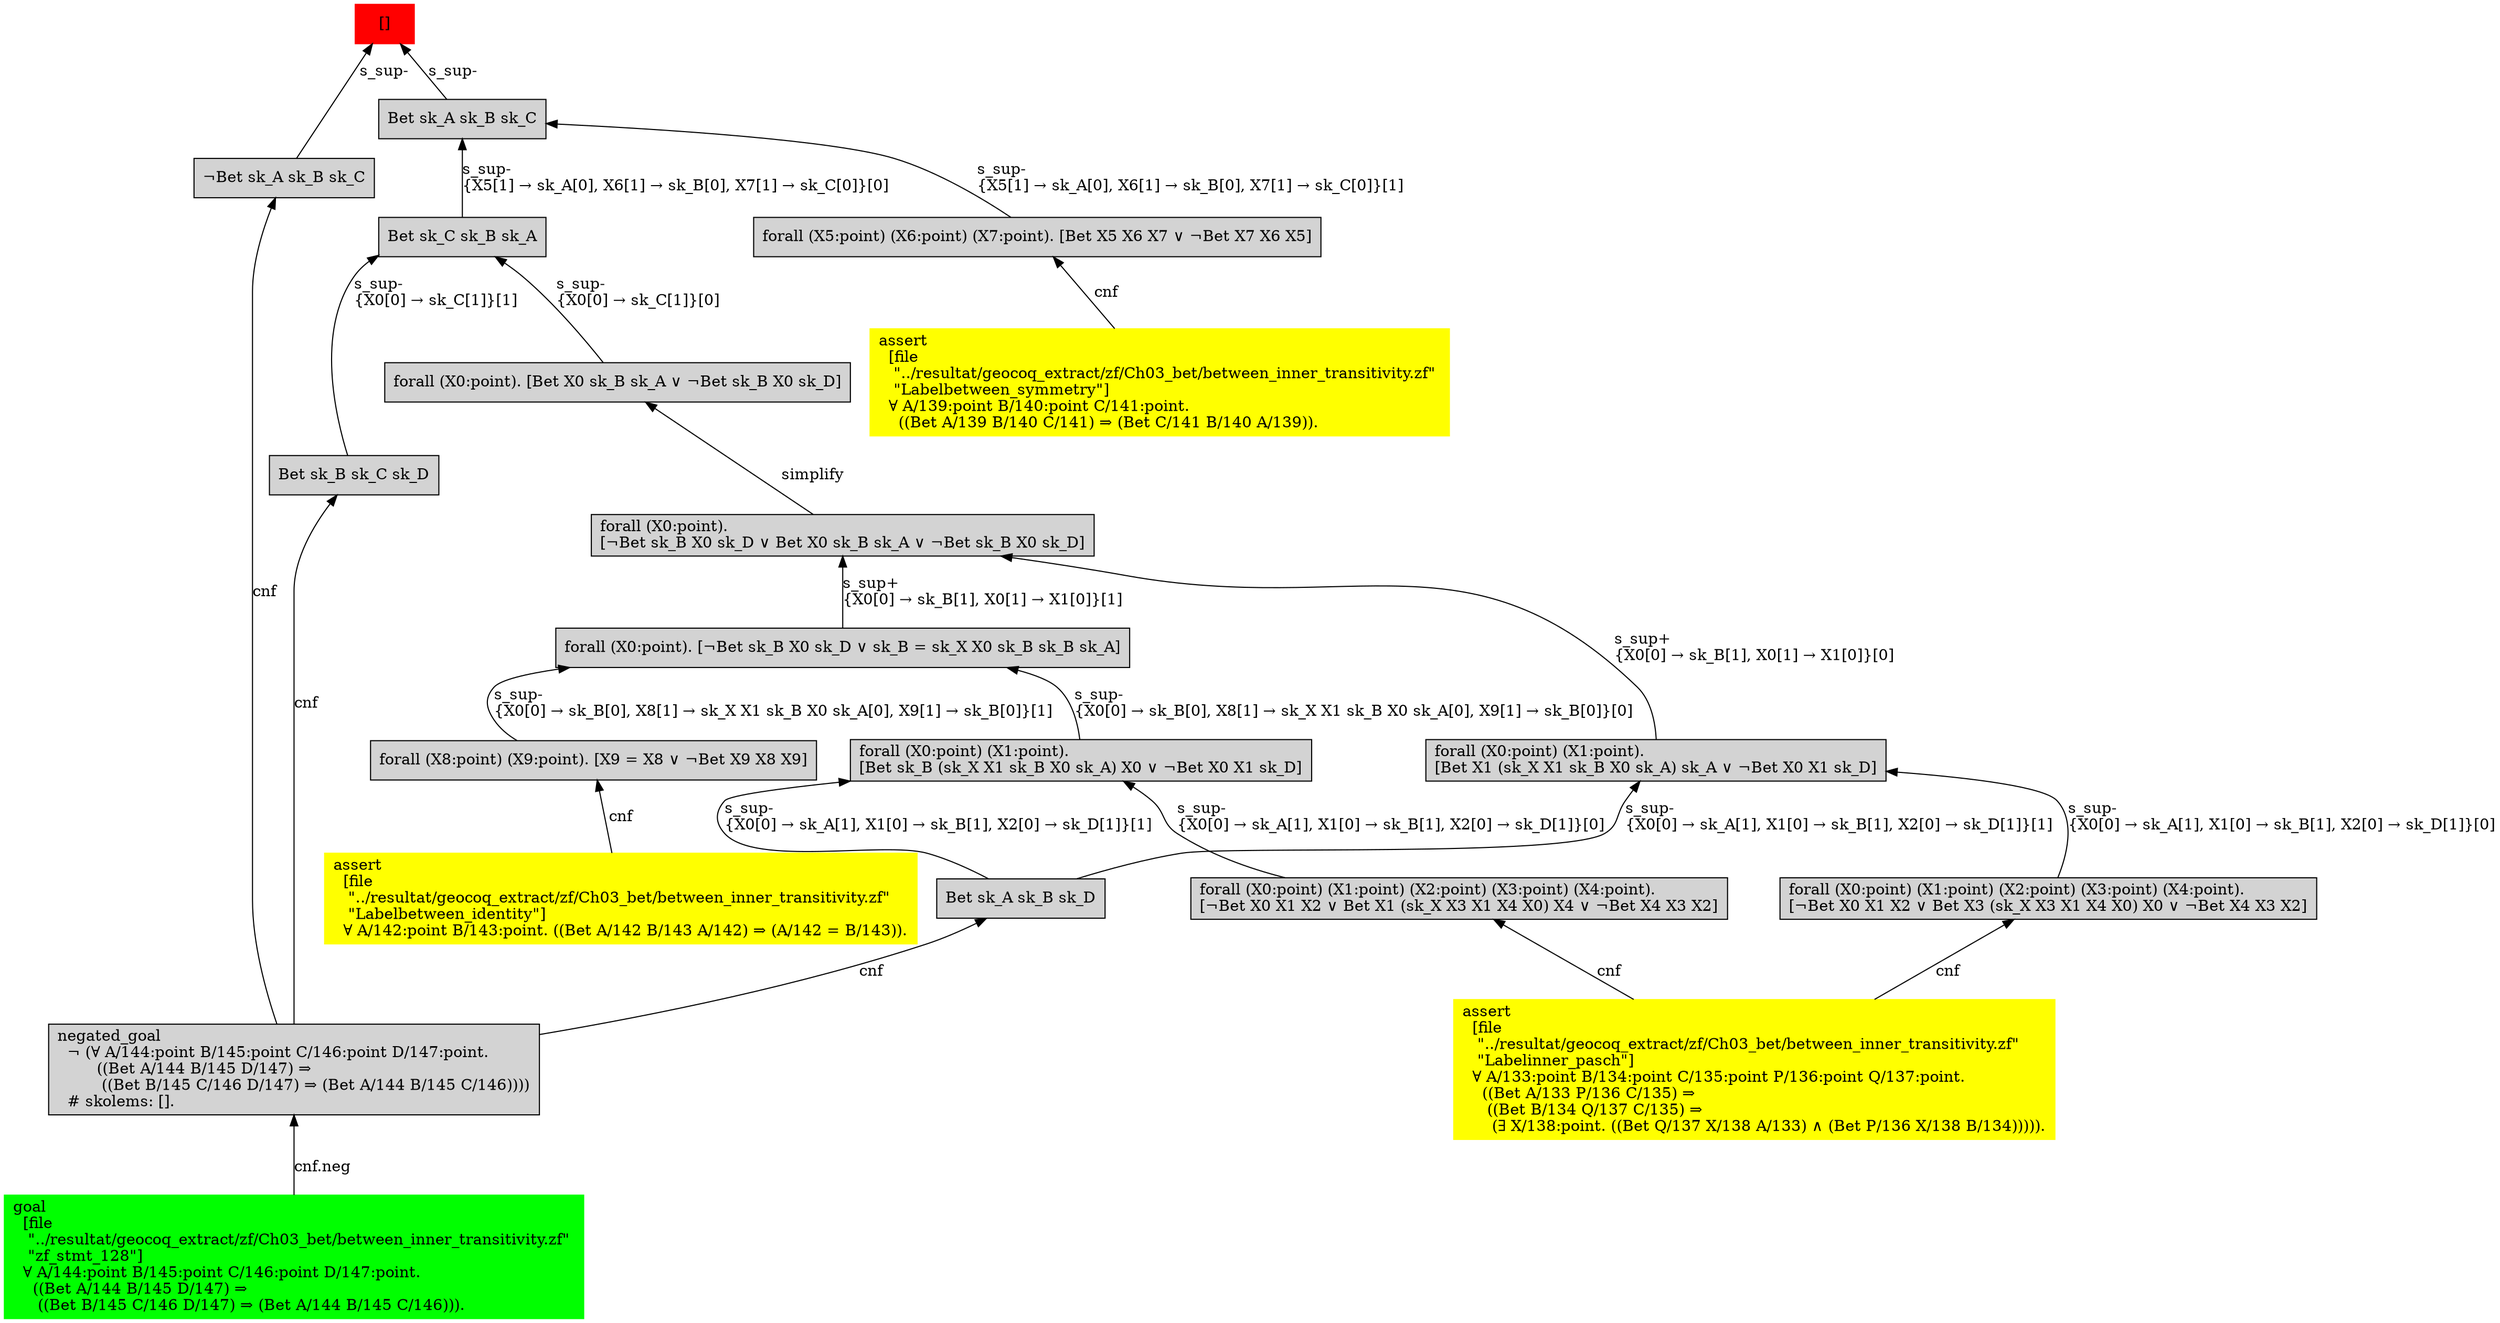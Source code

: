 digraph "unsat_graph" {
  vertex_0 [color=red, label="[]", shape=box, style=filled];
  vertex_0 -> vertex_1 [label="s_sup-\l", dir="back"];
  vertex_1 [shape=box, label="¬Bet sk_A sk_B sk_C\l", style=filled];
  vertex_1 -> vertex_2 [label="cnf", dir="back"];
  vertex_2 [shape=box, label="negated_goal\l  ¬ (∀ A/144:point B/145:point C/146:point D/147:point.\l        ((Bet A/144 B/145 D/147) ⇒\l         ((Bet B/145 C/146 D/147) ⇒ (Bet A/144 B/145 C/146))))\l  # skolems: [].\l", style=filled];
  vertex_2 -> vertex_3 [label="cnf.neg", dir="back"];
  vertex_3 [color=green, shape=box, label="goal\l  [file\l   \"../resultat/geocoq_extract/zf/Ch03_bet/between_inner_transitivity.zf\" \l   \"zf_stmt_128\"]\l  ∀ A/144:point B/145:point C/146:point D/147:point.\l    ((Bet A/144 B/145 D/147) ⇒\l     ((Bet B/145 C/146 D/147) ⇒ (Bet A/144 B/145 C/146))).\l", style=filled];
  vertex_0 -> vertex_4 [label="s_sup-\l", dir="back"];
  vertex_4 [shape=box, label="Bet sk_A sk_B sk_C\l", style=filled];
  vertex_4 -> vertex_5 [label="s_sup-\l\{X5[1] → sk_A[0], X6[1] → sk_B[0], X7[1] → sk_C[0]\}[1]\l", dir="back"];
  vertex_5 [shape=box, label="forall (X5:point) (X6:point) (X7:point). [Bet X5 X6 X7 ∨ ¬Bet X7 X6 X5]\l", style=filled];
  vertex_5 -> vertex_6 [label="cnf", dir="back"];
  vertex_6 [color=yellow, shape=box, label="assert\l  [file\l   \"../resultat/geocoq_extract/zf/Ch03_bet/between_inner_transitivity.zf\" \l   \"Labelbetween_symmetry\"]\l  ∀ A/139:point B/140:point C/141:point.\l    ((Bet A/139 B/140 C/141) ⇒ (Bet C/141 B/140 A/139)).\l", style=filled];
  vertex_4 -> vertex_7 [label="s_sup-\l\{X5[1] → sk_A[0], X6[1] → sk_B[0], X7[1] → sk_C[0]\}[0]\l", dir="back"];
  vertex_7 [shape=box, label="Bet sk_C sk_B sk_A\l", style=filled];
  vertex_7 -> vertex_8 [label="s_sup-\l\{X0[0] → sk_C[1]\}[0]\l", dir="back"];
  vertex_8 [shape=box, label="forall (X0:point). [Bet X0 sk_B sk_A ∨ ¬Bet sk_B X0 sk_D]\l", style=filled];
  vertex_8 -> vertex_9 [label="simplify", dir="back"];
  vertex_9 [shape=box, label="forall (X0:point).\l[¬Bet sk_B X0 sk_D ∨ Bet X0 sk_B sk_A ∨ ¬Bet sk_B X0 sk_D]\l", style=filled];
  vertex_9 -> vertex_10 [label="s_sup+\l\{X0[0] → sk_B[1], X0[1] → X1[0]\}[0]\l", dir="back"];
  vertex_10 [shape=box, label="forall (X0:point) (X1:point).\l[Bet X1 (sk_X X1 sk_B X0 sk_A) sk_A ∨ ¬Bet X0 X1 sk_D]\l", style=filled];
  vertex_10 -> vertex_11 [label="s_sup-\l\{X0[0] → sk_A[1], X1[0] → sk_B[1], X2[0] → sk_D[1]\}[0]\l", dir="back"];
  vertex_11 [shape=box, label="forall (X0:point) (X1:point) (X2:point) (X3:point) (X4:point).\l[¬Bet X0 X1 X2 ∨ Bet X3 (sk_X X3 X1 X4 X0) X0 ∨ ¬Bet X4 X3 X2]\l", style=filled];
  vertex_11 -> vertex_12 [label="cnf", dir="back"];
  vertex_12 [color=yellow, shape=box, label="assert\l  [file\l   \"../resultat/geocoq_extract/zf/Ch03_bet/between_inner_transitivity.zf\" \l   \"Labelinner_pasch\"]\l  ∀ A/133:point B/134:point C/135:point P/136:point Q/137:point.\l    ((Bet A/133 P/136 C/135) ⇒\l     ((Bet B/134 Q/137 C/135) ⇒\l      (∃ X/138:point. ((Bet Q/137 X/138 A/133) ∧ (Bet P/136 X/138 B/134))))).\l", style=filled];
  vertex_10 -> vertex_13 [label="s_sup-\l\{X0[0] → sk_A[1], X1[0] → sk_B[1], X2[0] → sk_D[1]\}[1]\l", dir="back"];
  vertex_13 [shape=box, label="Bet sk_A sk_B sk_D\l", style=filled];
  vertex_13 -> vertex_2 [label="cnf", dir="back"];
  vertex_9 -> vertex_14 [label="s_sup+\l\{X0[0] → sk_B[1], X0[1] → X1[0]\}[1]\l", dir="back"];
  vertex_14 [shape=box, label="forall (X0:point). [¬Bet sk_B X0 sk_D ∨ sk_B = sk_X X0 sk_B sk_B sk_A]\l", style=filled];
  vertex_14 -> vertex_15 [label="s_sup-\l\{X0[0] → sk_B[0], X8[1] → sk_X X1 sk_B X0 sk_A[0], X9[1] → sk_B[0]\}[1]\l", dir="back"];
  vertex_15 [shape=box, label="forall (X8:point) (X9:point). [X9 = X8 ∨ ¬Bet X9 X8 X9]\l", style=filled];
  vertex_15 -> vertex_16 [label="cnf", dir="back"];
  vertex_16 [color=yellow, shape=box, label="assert\l  [file\l   \"../resultat/geocoq_extract/zf/Ch03_bet/between_inner_transitivity.zf\" \l   \"Labelbetween_identity\"]\l  ∀ A/142:point B/143:point. ((Bet A/142 B/143 A/142) ⇒ (A/142 = B/143)).\l", style=filled];
  vertex_14 -> vertex_17 [label="s_sup-\l\{X0[0] → sk_B[0], X8[1] → sk_X X1 sk_B X0 sk_A[0], X9[1] → sk_B[0]\}[0]\l", dir="back"];
  vertex_17 [shape=box, label="forall (X0:point) (X1:point).\l[Bet sk_B (sk_X X1 sk_B X0 sk_A) X0 ∨ ¬Bet X0 X1 sk_D]\l", style=filled];
  vertex_17 -> vertex_18 [label="s_sup-\l\{X0[0] → sk_A[1], X1[0] → sk_B[1], X2[0] → sk_D[1]\}[0]\l", dir="back"];
  vertex_18 [shape=box, label="forall (X0:point) (X1:point) (X2:point) (X3:point) (X4:point).\l[¬Bet X0 X1 X2 ∨ Bet X1 (sk_X X3 X1 X4 X0) X4 ∨ ¬Bet X4 X3 X2]\l", style=filled];
  vertex_18 -> vertex_12 [label="cnf", dir="back"];
  vertex_17 -> vertex_13 [label="s_sup-\l\{X0[0] → sk_A[1], X1[0] → sk_B[1], X2[0] → sk_D[1]\}[1]\l", dir="back"];
  vertex_7 -> vertex_19 [label="s_sup-\l\{X0[0] → sk_C[1]\}[1]\l", dir="back"];
  vertex_19 [shape=box, label="Bet sk_B sk_C sk_D\l", style=filled];
  vertex_19 -> vertex_2 [label="cnf", dir="back"];
  }


